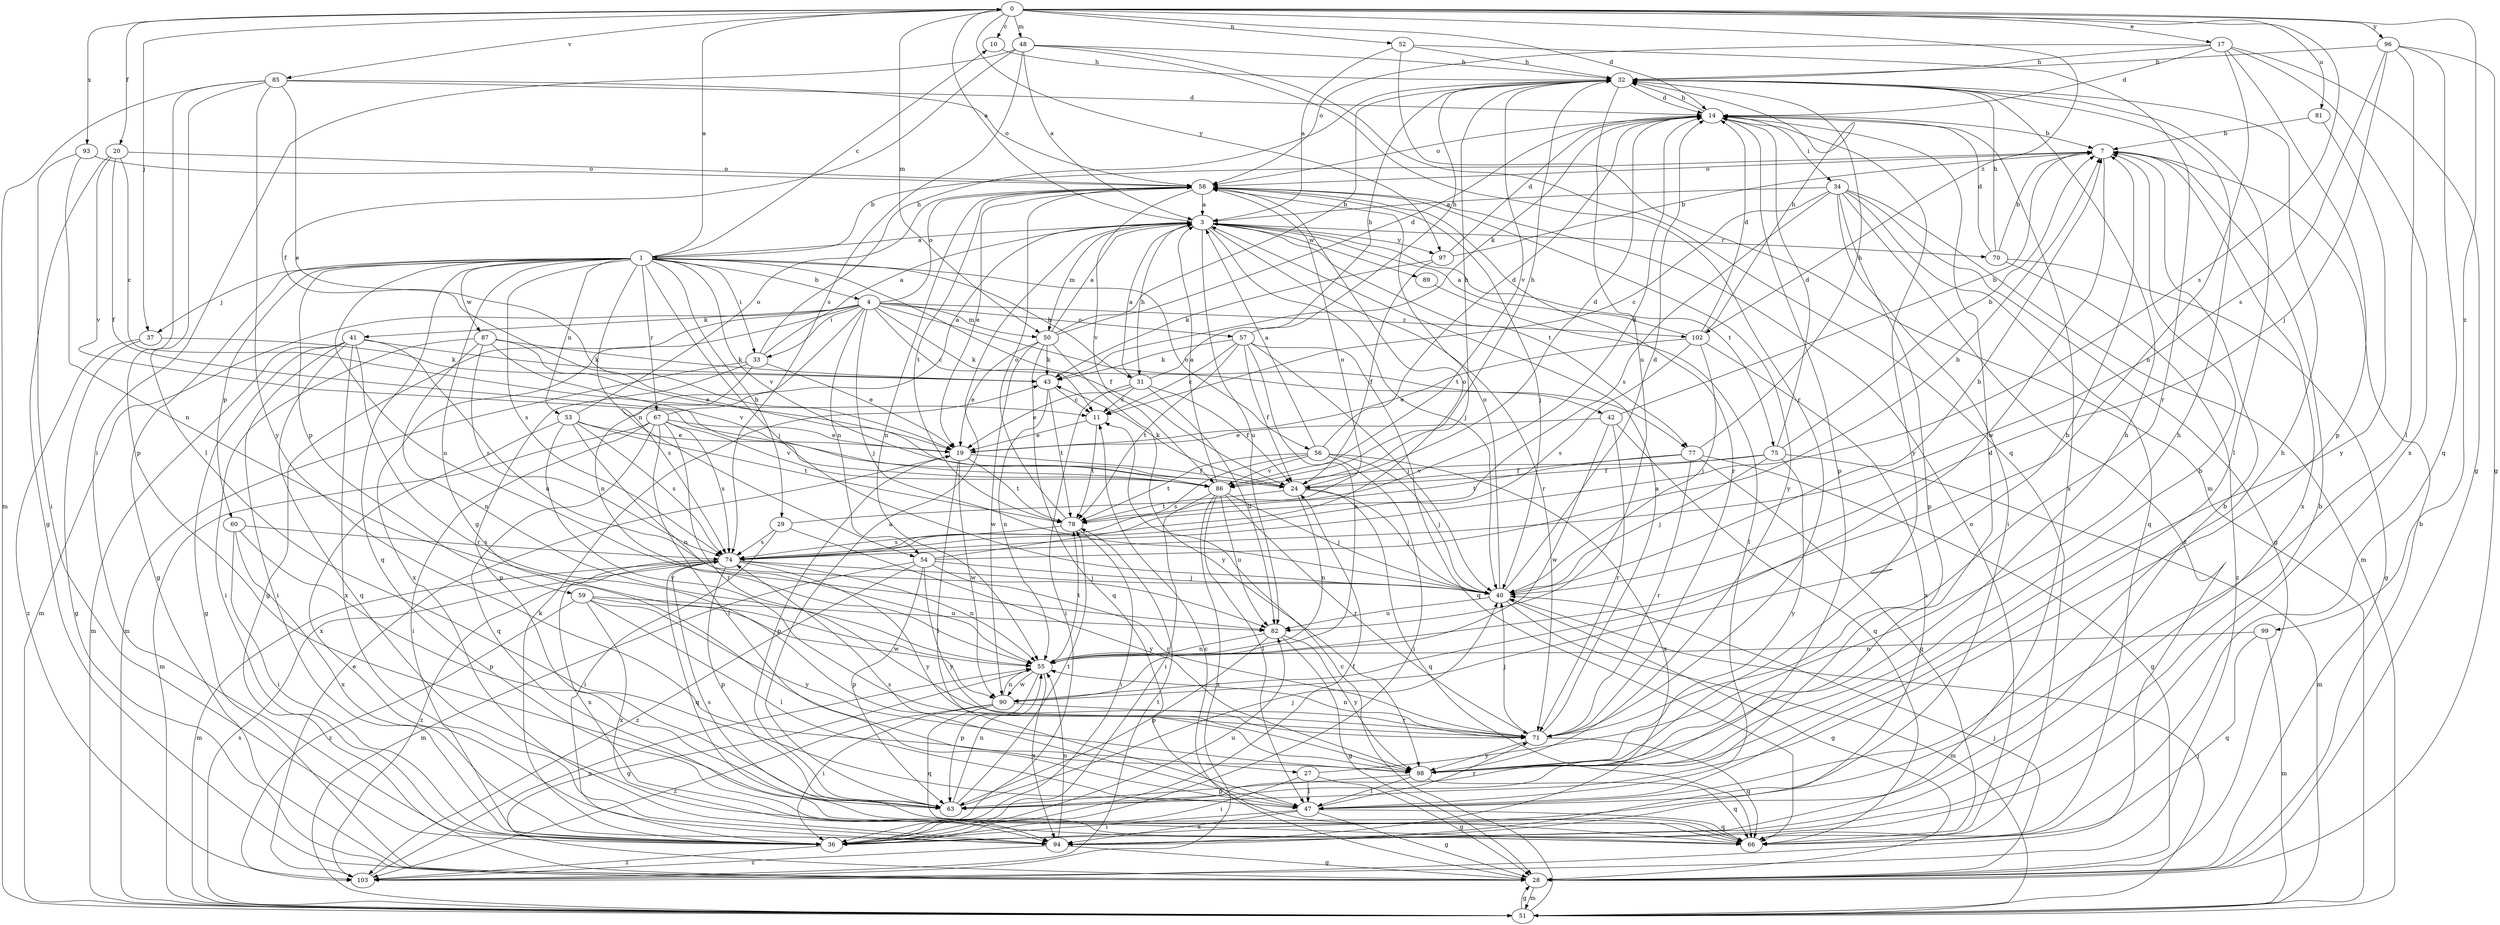 strict digraph  {
0;
1;
3;
4;
7;
10;
11;
14;
17;
19;
20;
24;
27;
28;
29;
31;
32;
33;
34;
36;
37;
40;
41;
42;
43;
47;
48;
50;
51;
52;
53;
54;
55;
56;
57;
58;
59;
60;
63;
66;
67;
70;
71;
74;
75;
77;
78;
81;
82;
85;
86;
87;
89;
90;
93;
94;
96;
97;
98;
99;
102;
103;
0 -> 10  [label=c];
0 -> 14  [label=d];
0 -> 17  [label=e];
0 -> 20  [label=f];
0 -> 37  [label=j];
0 -> 48  [label=m];
0 -> 50  [label=m];
0 -> 52  [label=n];
0 -> 74  [label=s];
0 -> 81  [label=u];
0 -> 85  [label=v];
0 -> 93  [label=x];
0 -> 96  [label=y];
0 -> 97  [label=y];
0 -> 99  [label=z];
0 -> 102  [label=z];
1 -> 0  [label=a];
1 -> 4  [label=b];
1 -> 7  [label=b];
1 -> 10  [label=c];
1 -> 24  [label=f];
1 -> 27  [label=g];
1 -> 28  [label=g];
1 -> 29  [label=h];
1 -> 31  [label=h];
1 -> 33  [label=i];
1 -> 37  [label=j];
1 -> 40  [label=j];
1 -> 53  [label=n];
1 -> 54  [label=n];
1 -> 56  [label=o];
1 -> 59  [label=p];
1 -> 60  [label=p];
1 -> 66  [label=q];
1 -> 67  [label=r];
1 -> 74  [label=s];
1 -> 82  [label=u];
1 -> 86  [label=v];
1 -> 87  [label=w];
3 -> 0  [label=a];
3 -> 1  [label=a];
3 -> 31  [label=h];
3 -> 40  [label=j];
3 -> 50  [label=m];
3 -> 70  [label=r];
3 -> 71  [label=r];
3 -> 75  [label=t];
3 -> 77  [label=t];
3 -> 82  [label=u];
3 -> 89  [label=w];
3 -> 97  [label=y];
4 -> 11  [label=c];
4 -> 28  [label=g];
4 -> 33  [label=i];
4 -> 40  [label=j];
4 -> 41  [label=k];
4 -> 42  [label=k];
4 -> 50  [label=m];
4 -> 51  [label=m];
4 -> 54  [label=n];
4 -> 55  [label=n];
4 -> 57  [label=o];
4 -> 58  [label=o];
4 -> 77  [label=t];
4 -> 94  [label=x];
4 -> 102  [label=z];
7 -> 58  [label=o];
7 -> 90  [label=w];
7 -> 94  [label=x];
10 -> 32  [label=h];
11 -> 19  [label=e];
11 -> 78  [label=t];
14 -> 7  [label=b];
14 -> 32  [label=h];
14 -> 34  [label=i];
14 -> 43  [label=k];
14 -> 58  [label=o];
14 -> 63  [label=p];
14 -> 94  [label=x];
14 -> 98  [label=y];
17 -> 14  [label=d];
17 -> 28  [label=g];
17 -> 32  [label=h];
17 -> 55  [label=n];
17 -> 58  [label=o];
17 -> 63  [label=p];
17 -> 94  [label=x];
19 -> 24  [label=f];
19 -> 47  [label=l];
19 -> 63  [label=p];
19 -> 78  [label=t];
19 -> 90  [label=w];
20 -> 11  [label=c];
20 -> 24  [label=f];
20 -> 28  [label=g];
20 -> 58  [label=o];
20 -> 86  [label=v];
24 -> 14  [label=d];
24 -> 32  [label=h];
24 -> 40  [label=j];
24 -> 43  [label=k];
24 -> 55  [label=n];
24 -> 66  [label=q];
24 -> 78  [label=t];
27 -> 28  [label=g];
27 -> 32  [label=h];
27 -> 36  [label=i];
27 -> 47  [label=l];
28 -> 7  [label=b];
28 -> 11  [label=c];
28 -> 40  [label=j];
28 -> 51  [label=m];
29 -> 36  [label=i];
29 -> 58  [label=o];
29 -> 74  [label=s];
29 -> 98  [label=y];
31 -> 3  [label=a];
31 -> 11  [label=c];
31 -> 19  [label=e];
31 -> 24  [label=f];
31 -> 32  [label=h];
31 -> 36  [label=i];
31 -> 82  [label=u];
32 -> 14  [label=d];
32 -> 47  [label=l];
32 -> 82  [label=u];
32 -> 86  [label=v];
33 -> 3  [label=a];
33 -> 19  [label=e];
33 -> 32  [label=h];
33 -> 51  [label=m];
33 -> 63  [label=p];
33 -> 74  [label=s];
34 -> 3  [label=a];
34 -> 11  [label=c];
34 -> 28  [label=g];
34 -> 36  [label=i];
34 -> 51  [label=m];
34 -> 63  [label=p];
34 -> 66  [label=q];
34 -> 74  [label=s];
34 -> 103  [label=z];
36 -> 7  [label=b];
36 -> 24  [label=f];
36 -> 43  [label=k];
36 -> 82  [label=u];
36 -> 103  [label=z];
37 -> 28  [label=g];
37 -> 43  [label=k];
37 -> 103  [label=z];
40 -> 7  [label=b];
40 -> 14  [label=d];
40 -> 28  [label=g];
40 -> 51  [label=m];
40 -> 58  [label=o];
40 -> 82  [label=u];
41 -> 28  [label=g];
41 -> 36  [label=i];
41 -> 43  [label=k];
41 -> 51  [label=m];
41 -> 66  [label=q];
41 -> 71  [label=r];
41 -> 82  [label=u];
41 -> 94  [label=x];
42 -> 7  [label=b];
42 -> 19  [label=e];
42 -> 66  [label=q];
42 -> 71  [label=r];
42 -> 90  [label=w];
43 -> 11  [label=c];
43 -> 55  [label=n];
43 -> 78  [label=t];
47 -> 28  [label=g];
47 -> 32  [label=h];
47 -> 36  [label=i];
47 -> 66  [label=q];
47 -> 71  [label=r];
47 -> 74  [label=s];
47 -> 94  [label=x];
48 -> 3  [label=a];
48 -> 24  [label=f];
48 -> 32  [label=h];
48 -> 36  [label=i];
48 -> 66  [label=q];
48 -> 71  [label=r];
48 -> 74  [label=s];
50 -> 3  [label=a];
50 -> 14  [label=d];
50 -> 19  [label=e];
50 -> 32  [label=h];
50 -> 43  [label=k];
50 -> 66  [label=q];
50 -> 90  [label=w];
50 -> 98  [label=y];
51 -> 11  [label=c];
51 -> 28  [label=g];
51 -> 40  [label=j];
51 -> 74  [label=s];
52 -> 3  [label=a];
52 -> 32  [label=h];
52 -> 51  [label=m];
52 -> 71  [label=r];
53 -> 19  [label=e];
53 -> 55  [label=n];
53 -> 58  [label=o];
53 -> 71  [label=r];
53 -> 74  [label=s];
53 -> 78  [label=t];
53 -> 94  [label=x];
54 -> 7  [label=b];
54 -> 40  [label=j];
54 -> 51  [label=m];
54 -> 58  [label=o];
54 -> 63  [label=p];
54 -> 71  [label=r];
54 -> 98  [label=y];
54 -> 103  [label=z];
55 -> 28  [label=g];
55 -> 63  [label=p];
55 -> 78  [label=t];
55 -> 90  [label=w];
55 -> 94  [label=x];
56 -> 3  [label=a];
56 -> 14  [label=d];
56 -> 36  [label=i];
56 -> 40  [label=j];
56 -> 74  [label=s];
56 -> 78  [label=t];
56 -> 86  [label=v];
56 -> 94  [label=x];
57 -> 11  [label=c];
57 -> 24  [label=f];
57 -> 32  [label=h];
57 -> 40  [label=j];
57 -> 43  [label=k];
57 -> 55  [label=n];
57 -> 66  [label=q];
57 -> 78  [label=t];
58 -> 3  [label=a];
58 -> 19  [label=e];
58 -> 40  [label=j];
58 -> 55  [label=n];
58 -> 71  [label=r];
58 -> 78  [label=t];
58 -> 86  [label=v];
58 -> 98  [label=y];
59 -> 47  [label=l];
59 -> 82  [label=u];
59 -> 90  [label=w];
59 -> 94  [label=x];
59 -> 98  [label=y];
59 -> 103  [label=z];
60 -> 36  [label=i];
60 -> 63  [label=p];
60 -> 74  [label=s];
60 -> 94  [label=x];
63 -> 3  [label=a];
63 -> 40  [label=j];
63 -> 55  [label=n];
63 -> 78  [label=t];
66 -> 58  [label=o];
66 -> 74  [label=s];
67 -> 3  [label=a];
67 -> 19  [label=e];
67 -> 36  [label=i];
67 -> 47  [label=l];
67 -> 51  [label=m];
67 -> 66  [label=q];
67 -> 71  [label=r];
67 -> 74  [label=s];
67 -> 86  [label=v];
70 -> 7  [label=b];
70 -> 14  [label=d];
70 -> 28  [label=g];
70 -> 32  [label=h];
70 -> 103  [label=z];
71 -> 3  [label=a];
71 -> 40  [label=j];
71 -> 55  [label=n];
71 -> 66  [label=q];
71 -> 98  [label=y];
74 -> 40  [label=j];
74 -> 51  [label=m];
74 -> 55  [label=n];
74 -> 63  [label=p];
74 -> 66  [label=q];
74 -> 94  [label=x];
74 -> 98  [label=y];
74 -> 103  [label=z];
75 -> 7  [label=b];
75 -> 14  [label=d];
75 -> 24  [label=f];
75 -> 40  [label=j];
75 -> 51  [label=m];
75 -> 86  [label=v];
75 -> 98  [label=y];
77 -> 24  [label=f];
77 -> 28  [label=g];
77 -> 32  [label=h];
77 -> 66  [label=q];
77 -> 71  [label=r];
77 -> 78  [label=t];
78 -> 14  [label=d];
78 -> 36  [label=i];
78 -> 58  [label=o];
78 -> 74  [label=s];
81 -> 7  [label=b];
81 -> 98  [label=y];
82 -> 28  [label=g];
82 -> 55  [label=n];
82 -> 63  [label=p];
82 -> 98  [label=y];
85 -> 14  [label=d];
85 -> 19  [label=e];
85 -> 47  [label=l];
85 -> 51  [label=m];
85 -> 58  [label=o];
85 -> 63  [label=p];
85 -> 98  [label=y];
86 -> 3  [label=a];
86 -> 32  [label=h];
86 -> 36  [label=i];
86 -> 40  [label=j];
86 -> 47  [label=l];
86 -> 71  [label=r];
86 -> 82  [label=u];
86 -> 103  [label=z];
87 -> 19  [label=e];
87 -> 36  [label=i];
87 -> 43  [label=k];
87 -> 55  [label=n];
87 -> 74  [label=s];
87 -> 86  [label=v];
89 -> 47  [label=l];
90 -> 7  [label=b];
90 -> 36  [label=i];
90 -> 55  [label=n];
90 -> 66  [label=q];
90 -> 71  [label=r];
90 -> 103  [label=z];
93 -> 36  [label=i];
93 -> 55  [label=n];
93 -> 58  [label=o];
94 -> 7  [label=b];
94 -> 28  [label=g];
94 -> 55  [label=n];
94 -> 103  [label=z];
96 -> 28  [label=g];
96 -> 32  [label=h];
96 -> 40  [label=j];
96 -> 47  [label=l];
96 -> 66  [label=q];
96 -> 74  [label=s];
97 -> 7  [label=b];
97 -> 14  [label=d];
97 -> 24  [label=f];
97 -> 43  [label=k];
98 -> 7  [label=b];
98 -> 14  [label=d];
98 -> 32  [label=h];
98 -> 47  [label=l];
98 -> 63  [label=p];
98 -> 66  [label=q];
99 -> 51  [label=m];
99 -> 55  [label=n];
99 -> 66  [label=q];
102 -> 3  [label=a];
102 -> 14  [label=d];
102 -> 19  [label=e];
102 -> 32  [label=h];
102 -> 40  [label=j];
102 -> 74  [label=s];
102 -> 94  [label=x];
103 -> 19  [label=e];
103 -> 55  [label=n];
103 -> 78  [label=t];
}
